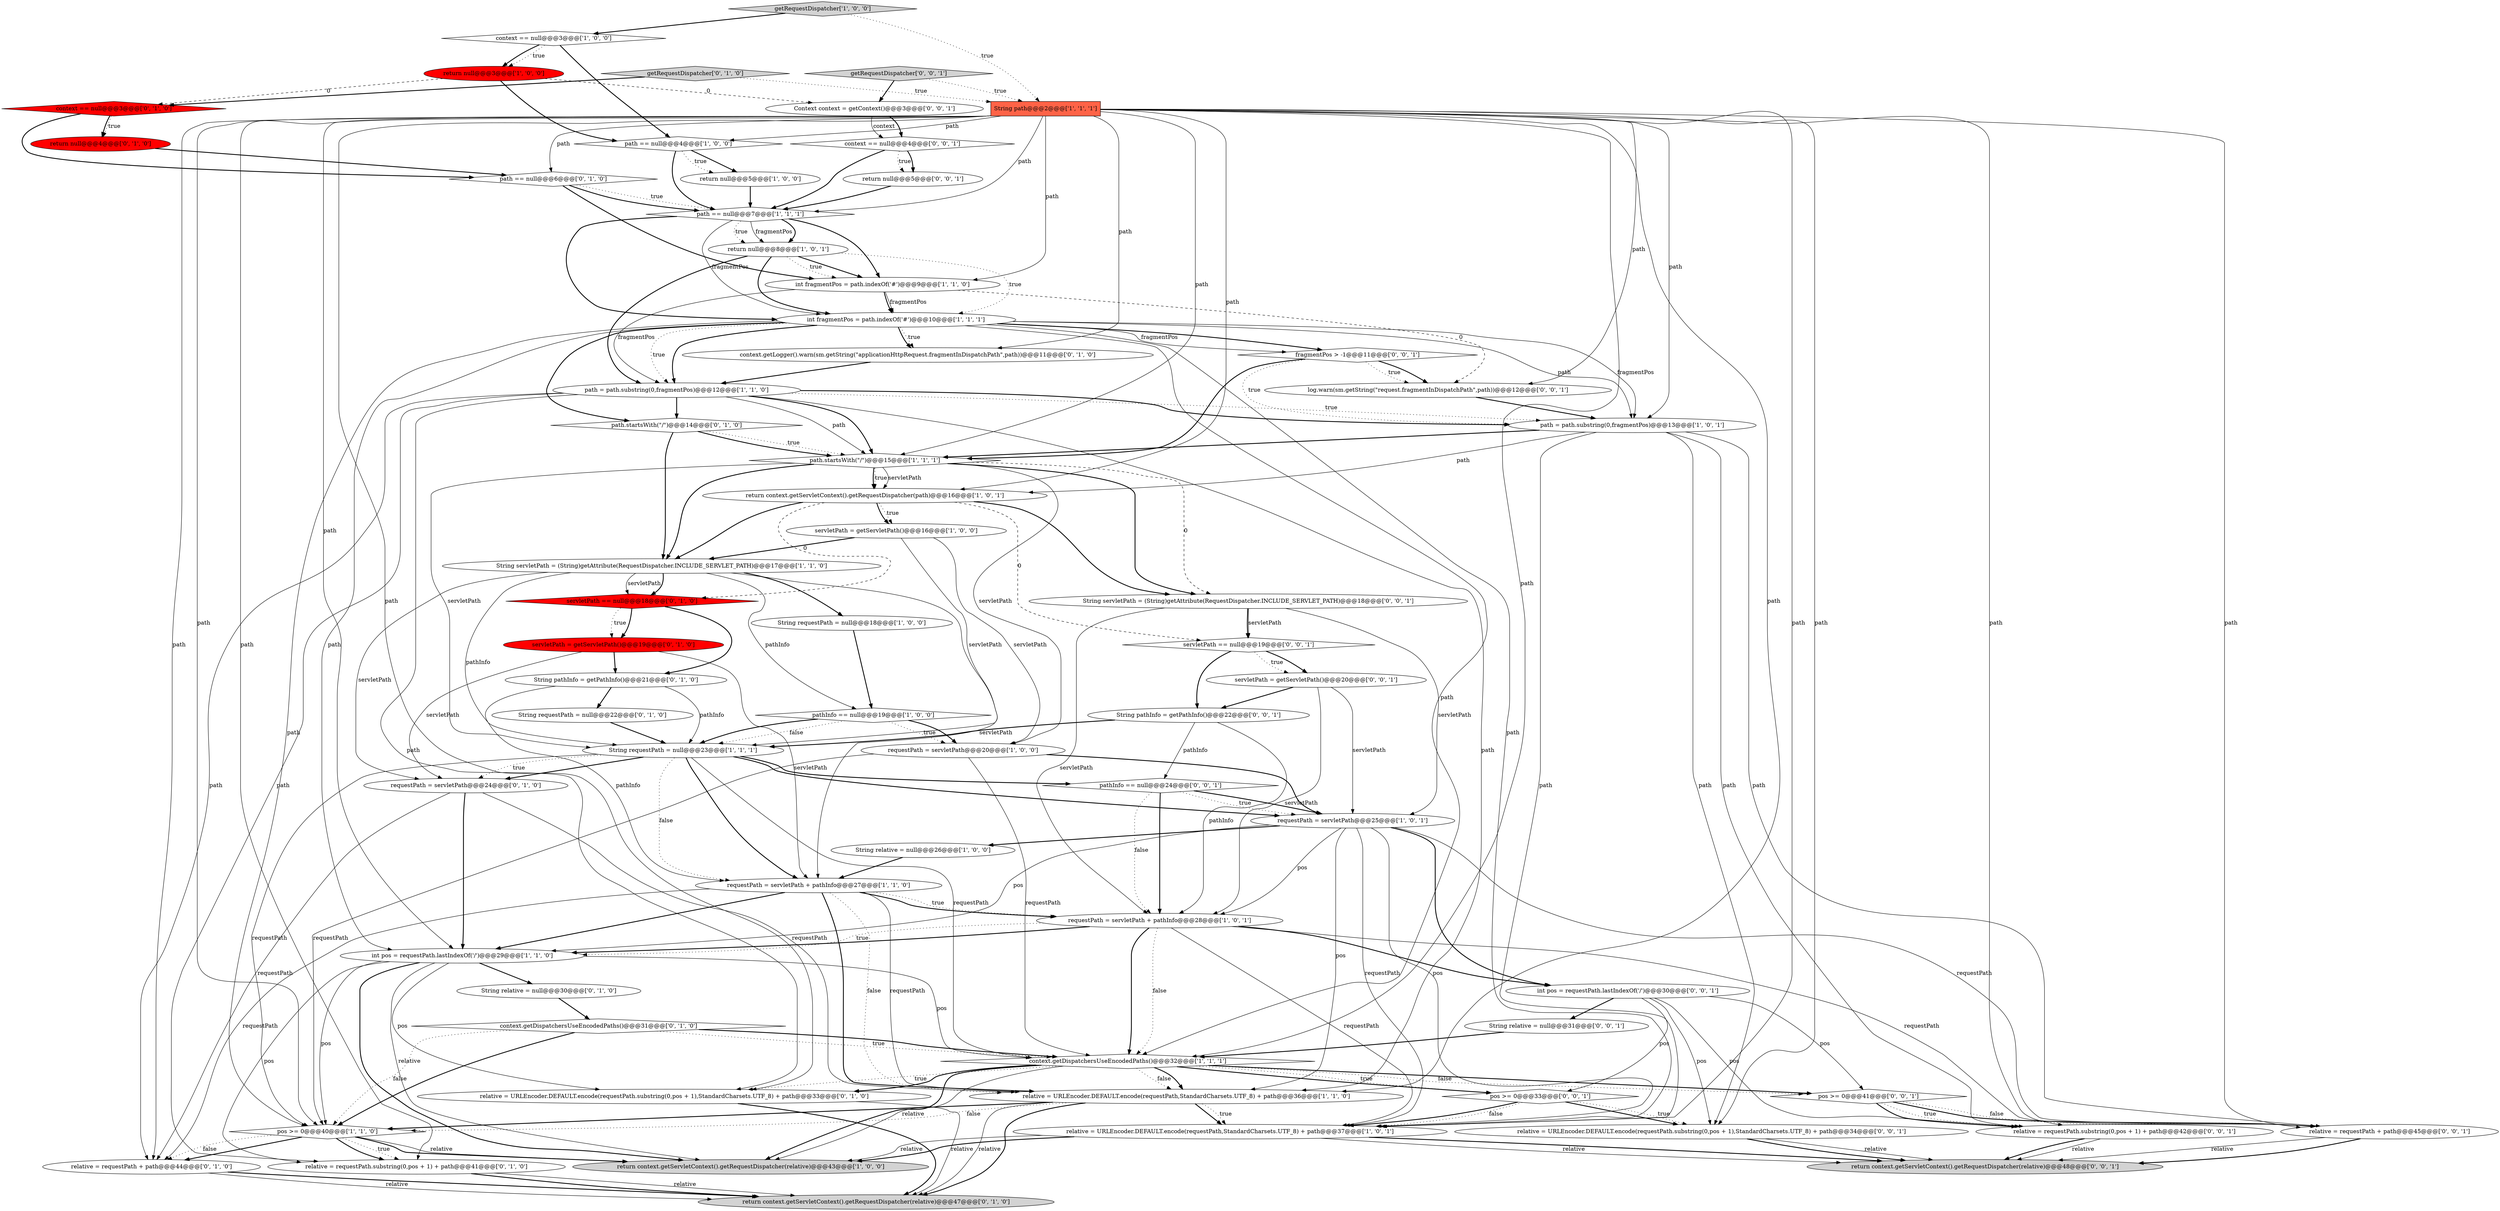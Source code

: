 digraph {
12 [style = filled, label = "context == null@@@3@@@['1', '0', '0']", fillcolor = white, shape = diamond image = "AAA0AAABBB1BBB"];
30 [style = filled, label = "path.startsWith(\"/\")@@@14@@@['0', '1', '0']", fillcolor = white, shape = diamond image = "AAA0AAABBB2BBB"];
39 [style = filled, label = "String requestPath = null@@@22@@@['0', '1', '0']", fillcolor = white, shape = ellipse image = "AAA0AAABBB2BBB"];
44 [style = filled, label = "requestPath = servletPath@@@24@@@['0', '1', '0']", fillcolor = white, shape = ellipse image = "AAA0AAABBB2BBB"];
15 [style = filled, label = "String servletPath = (String)getAttribute(RequestDispatcher.INCLUDE_SERVLET_PATH)@@@17@@@['1', '1', '0']", fillcolor = white, shape = ellipse image = "AAA0AAABBB1BBB"];
53 [style = filled, label = "context == null@@@4@@@['0', '0', '1']", fillcolor = white, shape = diamond image = "AAA0AAABBB3BBB"];
62 [style = filled, label = "pos >= 0@@@33@@@['0', '0', '1']", fillcolor = white, shape = diamond image = "AAA0AAABBB3BBB"];
6 [style = filled, label = "relative = URLEncoder.DEFAULT.encode(requestPath,StandardCharsets.UTF_8) + path@@@37@@@['1', '0', '1']", fillcolor = white, shape = ellipse image = "AAA0AAABBB1BBB"];
46 [style = filled, label = "context.getDispatchersUseEncodedPaths()@@@31@@@['0', '1', '0']", fillcolor = white, shape = diamond image = "AAA0AAABBB2BBB"];
22 [style = filled, label = "requestPath = servletPath@@@25@@@['1', '0', '1']", fillcolor = white, shape = ellipse image = "AAA0AAABBB1BBB"];
19 [style = filled, label = "pathInfo == null@@@19@@@['1', '0', '0']", fillcolor = white, shape = diamond image = "AAA0AAABBB1BBB"];
25 [style = filled, label = "relative = URLEncoder.DEFAULT.encode(requestPath,StandardCharsets.UTF_8) + path@@@36@@@['1', '1', '0']", fillcolor = white, shape = ellipse image = "AAA0AAABBB1BBB"];
5 [style = filled, label = "path.startsWith(\"/\")@@@15@@@['1', '1', '1']", fillcolor = white, shape = diamond image = "AAA0AAABBB1BBB"];
13 [style = filled, label = "return context.getServletContext().getRequestDispatcher(path)@@@16@@@['1', '0', '1']", fillcolor = white, shape = ellipse image = "AAA0AAABBB1BBB"];
23 [style = filled, label = "pos >= 0@@@40@@@['1', '1', '0']", fillcolor = white, shape = diamond image = "AAA0AAABBB1BBB"];
33 [style = filled, label = "path == null@@@6@@@['0', '1', '0']", fillcolor = white, shape = diamond image = "AAA0AAABBB2BBB"];
55 [style = filled, label = "pathInfo == null@@@24@@@['0', '0', '1']", fillcolor = white, shape = diamond image = "AAA0AAABBB3BBB"];
51 [style = filled, label = "Context context = getContext()@@@3@@@['0', '0', '1']", fillcolor = white, shape = ellipse image = "AAA0AAABBB3BBB"];
52 [style = filled, label = "String pathInfo = getPathInfo()@@@22@@@['0', '0', '1']", fillcolor = white, shape = ellipse image = "AAA0AAABBB3BBB"];
26 [style = filled, label = "return null@@@8@@@['1', '0', '1']", fillcolor = white, shape = ellipse image = "AAA0AAABBB1BBB"];
4 [style = filled, label = "return context.getServletContext().getRequestDispatcher(relative)@@@43@@@['1', '0', '0']", fillcolor = lightgray, shape = ellipse image = "AAA0AAABBB1BBB"];
41 [style = filled, label = "relative = requestPath + path@@@44@@@['0', '1', '0']", fillcolor = white, shape = ellipse image = "AAA0AAABBB2BBB"];
49 [style = filled, label = "log.warn(sm.getString(\"request.fragmentInDispatchPath\",path))@@@12@@@['0', '0', '1']", fillcolor = white, shape = ellipse image = "AAA0AAABBB3BBB"];
54 [style = filled, label = "relative = URLEncoder.DEFAULT.encode(requestPath.substring(0,pos + 1),StandardCharsets.UTF_8) + path@@@34@@@['0', '0', '1']", fillcolor = white, shape = ellipse image = "AAA0AAABBB3BBB"];
31 [style = filled, label = "context == null@@@3@@@['0', '1', '0']", fillcolor = red, shape = diamond image = "AAA1AAABBB2BBB"];
1 [style = filled, label = "getRequestDispatcher['1', '0', '0']", fillcolor = lightgray, shape = diamond image = "AAA0AAABBB1BBB"];
7 [style = filled, label = "path = path.substring(0,fragmentPos)@@@12@@@['1', '1', '0']", fillcolor = white, shape = ellipse image = "AAA0AAABBB1BBB"];
18 [style = filled, label = "String relative = null@@@26@@@['1', '0', '0']", fillcolor = white, shape = ellipse image = "AAA0AAABBB1BBB"];
32 [style = filled, label = "return context.getServletContext().getRequestDispatcher(relative)@@@47@@@['0', '1', '0']", fillcolor = lightgray, shape = ellipse image = "AAA0AAABBB2BBB"];
48 [style = filled, label = "relative = requestPath.substring(0,pos + 1) + path@@@42@@@['0', '0', '1']", fillcolor = white, shape = ellipse image = "AAA0AAABBB3BBB"];
35 [style = filled, label = "relative = URLEncoder.DEFAULT.encode(requestPath.substring(0,pos + 1),StandardCharsets.UTF_8) + path@@@33@@@['0', '1', '0']", fillcolor = white, shape = ellipse image = "AAA0AAABBB2BBB"];
38 [style = filled, label = "getRequestDispatcher['0', '1', '0']", fillcolor = lightgray, shape = diamond image = "AAA0AAABBB2BBB"];
43 [style = filled, label = "context.getLogger().warn(sm.getString(\"applicationHttpRequest.fragmentInDispatchPath\",path))@@@11@@@['0', '1', '0']", fillcolor = white, shape = ellipse image = "AAA0AAABBB2BBB"];
3 [style = filled, label = "int fragmentPos = path.indexOf('#')@@@10@@@['1', '1', '1']", fillcolor = white, shape = ellipse image = "AAA0AAABBB1BBB"];
29 [style = filled, label = "requestPath = servletPath@@@20@@@['1', '0', '0']", fillcolor = white, shape = ellipse image = "AAA0AAABBB1BBB"];
8 [style = filled, label = "String requestPath = null@@@18@@@['1', '0', '0']", fillcolor = white, shape = ellipse image = "AAA0AAABBB1BBB"];
11 [style = filled, label = "context.getDispatchersUseEncodedPaths()@@@32@@@['1', '1', '1']", fillcolor = white, shape = diamond image = "AAA0AAABBB1BBB"];
57 [style = filled, label = "servletPath = getServletPath()@@@20@@@['0', '0', '1']", fillcolor = white, shape = ellipse image = "AAA0AAABBB3BBB"];
63 [style = filled, label = "servletPath == null@@@19@@@['0', '0', '1']", fillcolor = white, shape = diamond image = "AAA0AAABBB3BBB"];
24 [style = filled, label = "int pos = requestPath.lastIndexOf('/')@@@29@@@['1', '1', '0']", fillcolor = white, shape = ellipse image = "AAA0AAABBB1BBB"];
36 [style = filled, label = "servletPath = getServletPath()@@@19@@@['0', '1', '0']", fillcolor = red, shape = ellipse image = "AAA1AAABBB2BBB"];
65 [style = filled, label = "getRequestDispatcher['0', '0', '1']", fillcolor = lightgray, shape = diamond image = "AAA0AAABBB3BBB"];
9 [style = filled, label = "path == null@@@7@@@['1', '1', '1']", fillcolor = white, shape = diamond image = "AAA0AAABBB1BBB"];
21 [style = filled, label = "requestPath = servletPath + pathInfo@@@28@@@['1', '0', '1']", fillcolor = white, shape = ellipse image = "AAA0AAABBB1BBB"];
42 [style = filled, label = "String pathInfo = getPathInfo()@@@21@@@['0', '1', '0']", fillcolor = white, shape = ellipse image = "AAA0AAABBB2BBB"];
14 [style = filled, label = "return null@@@3@@@['1', '0', '0']", fillcolor = red, shape = ellipse image = "AAA1AAABBB1BBB"];
64 [style = filled, label = "relative = requestPath + path@@@45@@@['0', '0', '1']", fillcolor = white, shape = ellipse image = "AAA0AAABBB3BBB"];
47 [style = filled, label = "fragmentPos > -1@@@11@@@['0', '0', '1']", fillcolor = white, shape = diamond image = "AAA0AAABBB3BBB"];
61 [style = filled, label = "pos >= 0@@@41@@@['0', '0', '1']", fillcolor = white, shape = diamond image = "AAA0AAABBB3BBB"];
34 [style = filled, label = "return null@@@4@@@['0', '1', '0']", fillcolor = red, shape = ellipse image = "AAA1AAABBB2BBB"];
50 [style = filled, label = "String servletPath = (String)getAttribute(RequestDispatcher.INCLUDE_SERVLET_PATH)@@@18@@@['0', '0', '1']", fillcolor = white, shape = ellipse image = "AAA0AAABBB3BBB"];
2 [style = filled, label = "servletPath = getServletPath()@@@16@@@['1', '0', '0']", fillcolor = white, shape = ellipse image = "AAA0AAABBB1BBB"];
40 [style = filled, label = "servletPath == null@@@18@@@['0', '1', '0']", fillcolor = red, shape = diamond image = "AAA1AAABBB2BBB"];
56 [style = filled, label = "int pos = requestPath.lastIndexOf('/')@@@30@@@['0', '0', '1']", fillcolor = white, shape = ellipse image = "AAA0AAABBB3BBB"];
20 [style = filled, label = "requestPath = servletPath + pathInfo@@@27@@@['1', '1', '0']", fillcolor = white, shape = ellipse image = "AAA0AAABBB1BBB"];
45 [style = filled, label = "String relative = null@@@30@@@['0', '1', '0']", fillcolor = white, shape = ellipse image = "AAA0AAABBB2BBB"];
28 [style = filled, label = "String requestPath = null@@@23@@@['1', '1', '1']", fillcolor = white, shape = ellipse image = "AAA0AAABBB1BBB"];
0 [style = filled, label = "path == null@@@4@@@['1', '0', '0']", fillcolor = white, shape = diamond image = "AAA0AAABBB1BBB"];
10 [style = filled, label = "path = path.substring(0,fragmentPos)@@@13@@@['1', '0', '1']", fillcolor = white, shape = ellipse image = "AAA0AAABBB1BBB"];
16 [style = filled, label = "return null@@@5@@@['1', '0', '0']", fillcolor = white, shape = ellipse image = "AAA0AAABBB1BBB"];
17 [style = filled, label = "int fragmentPos = path.indexOf('#')@@@9@@@['1', '1', '0']", fillcolor = white, shape = ellipse image = "AAA0AAABBB1BBB"];
59 [style = filled, label = "return null@@@5@@@['0', '0', '1']", fillcolor = white, shape = ellipse image = "AAA0AAABBB3BBB"];
60 [style = filled, label = "String relative = null@@@31@@@['0', '0', '1']", fillcolor = white, shape = ellipse image = "AAA0AAABBB3BBB"];
58 [style = filled, label = "return context.getServletContext().getRequestDispatcher(relative)@@@48@@@['0', '0', '1']", fillcolor = lightgray, shape = ellipse image = "AAA0AAABBB3BBB"];
37 [style = filled, label = "relative = requestPath.substring(0,pos + 1) + path@@@41@@@['0', '1', '0']", fillcolor = white, shape = ellipse image = "AAA0AAABBB2BBB"];
27 [style = filled, label = "String path@@@2@@@['1', '1', '1']", fillcolor = tomato, shape = box image = "AAA0AAABBB1BBB"];
30->5 [style = dotted, label="true"];
6->58 [style = solid, label="relative"];
7->30 [style = bold, label=""];
28->20 [style = bold, label=""];
62->54 [style = bold, label=""];
59->9 [style = bold, label=""];
5->15 [style = bold, label=""];
27->25 [style = solid, label="path"];
53->59 [style = dotted, label="true"];
23->41 [style = dotted, label="false"];
51->53 [style = bold, label=""];
21->24 [style = bold, label=""];
22->21 [style = solid, label="pos"];
15->44 [style = solid, label="servletPath"];
38->31 [style = bold, label=""];
40->36 [style = dotted, label="true"];
25->6 [style = bold, label=""];
23->4 [style = solid, label="relative"];
27->23 [style = solid, label="path"];
51->53 [style = solid, label="context"];
17->3 [style = solid, label="fragmentPos"];
44->25 [style = solid, label="requestPath"];
61->64 [style = bold, label=""];
50->22 [style = solid, label="servletPath"];
52->21 [style = solid, label="pathInfo"];
25->32 [style = solid, label="relative"];
9->26 [style = bold, label=""];
47->49 [style = bold, label=""];
52->28 [style = bold, label=""];
65->51 [style = bold, label=""];
27->6 [style = solid, label="path"];
5->13 [style = dotted, label="true"];
62->6 [style = bold, label=""];
44->41 [style = solid, label="requestPath"];
21->56 [style = bold, label=""];
21->24 [style = dotted, label="true"];
17->7 [style = solid, label="fragmentPos"];
49->10 [style = bold, label=""];
10->54 [style = solid, label="path"];
3->10 [style = solid, label="path"];
7->37 [style = solid, label="path"];
2->15 [style = bold, label=""];
54->58 [style = solid, label="relative"];
31->34 [style = dotted, label="true"];
24->4 [style = solid, label="relative"];
1->12 [style = bold, label=""];
37->32 [style = bold, label=""];
56->54 [style = solid, label="pos"];
42->28 [style = solid, label="pathInfo"];
19->28 [style = bold, label=""];
36->44 [style = solid, label="servletPath"];
3->30 [style = bold, label=""];
50->63 [style = bold, label=""];
41->32 [style = solid, label="relative"];
16->9 [style = bold, label=""];
11->25 [style = dotted, label="false"];
42->20 [style = solid, label="pathInfo"];
1->27 [style = dotted, label="true"];
11->25 [style = bold, label=""];
28->55 [style = bold, label=""];
7->5 [style = solid, label="path"];
7->25 [style = solid, label="path"];
3->7 [style = dotted, label="true"];
9->26 [style = dotted, label="true"];
41->32 [style = bold, label=""];
7->10 [style = dotted, label="true"];
26->7 [style = bold, label=""];
26->17 [style = bold, label=""];
57->22 [style = solid, label="servletPath"];
50->21 [style = solid, label="servletPath"];
50->63 [style = solid, label="servletPath"];
34->33 [style = bold, label=""];
3->24 [style = solid, label="path"];
9->17 [style = bold, label=""];
11->35 [style = dotted, label="true"];
13->40 [style = dashed, label="0"];
27->64 [style = solid, label="path"];
20->25 [style = bold, label=""];
26->3 [style = dotted, label="true"];
46->23 [style = dotted, label="false"];
61->48 [style = dotted, label="true"];
54->58 [style = bold, label=""];
48->58 [style = solid, label="relative"];
3->11 [style = solid, label="path"];
47->49 [style = dotted, label="true"];
61->48 [style = bold, label=""];
55->22 [style = dotted, label="true"];
18->20 [style = bold, label=""];
6->4 [style = bold, label=""];
7->5 [style = bold, label=""];
22->18 [style = bold, label=""];
29->23 [style = solid, label="requestPath"];
55->21 [style = dotted, label="false"];
23->37 [style = bold, label=""];
19->29 [style = dotted, label="true"];
28->44 [style = dotted, label="true"];
3->7 [style = bold, label=""];
21->11 [style = bold, label=""];
20->25 [style = dotted, label="false"];
31->33 [style = bold, label=""];
12->14 [style = bold, label=""];
25->6 [style = dotted, label="true"];
7->41 [style = solid, label="path"];
28->20 [style = dotted, label="false"];
27->9 [style = solid, label="path"];
13->15 [style = bold, label=""];
45->46 [style = bold, label=""];
11->61 [style = bold, label=""];
27->24 [style = solid, label="path"];
11->62 [style = bold, label=""];
56->62 [style = solid, label="pos"];
62->6 [style = dotted, label="false"];
3->10 [style = solid, label="fragmentPos"];
22->25 [style = solid, label="pos"];
3->6 [style = solid, label="path"];
27->49 [style = solid, label="path"];
15->40 [style = solid, label="servletPath"];
30->15 [style = bold, label=""];
36->42 [style = bold, label=""];
14->31 [style = dashed, label="0"];
15->20 [style = solid, label="servletPath"];
27->41 [style = solid, label="path"];
10->48 [style = solid, label="path"];
0->16 [style = bold, label=""];
48->58 [style = bold, label=""];
22->6 [style = solid, label="requestPath"];
9->26 [style = solid, label="fragmentPos"];
57->21 [style = solid, label="servletPath"];
28->23 [style = solid, label="requestPath"];
22->24 [style = solid, label="pos"];
37->32 [style = solid, label="relative"];
56->61 [style = solid, label="pos"];
38->27 [style = dotted, label="true"];
19->29 [style = bold, label=""];
26->3 [style = bold, label=""];
27->48 [style = solid, label="path"];
56->60 [style = bold, label=""];
5->13 [style = solid, label="servletPath"];
2->29 [style = solid, label="servletPath"];
27->33 [style = solid, label="path"];
11->4 [style = bold, label=""];
20->25 [style = solid, label="requestPath"];
42->39 [style = bold, label=""];
24->11 [style = solid, label="pos"];
63->57 [style = bold, label=""];
35->32 [style = bold, label=""];
3->47 [style = bold, label=""];
29->11 [style = solid, label="requestPath"];
6->4 [style = solid, label="relative"];
33->9 [style = dotted, label="true"];
3->43 [style = dotted, label="true"];
23->41 [style = bold, label=""];
10->13 [style = solid, label="path"];
27->54 [style = solid, label="path"];
24->45 [style = bold, label=""];
31->34 [style = bold, label=""];
13->50 [style = bold, label=""];
43->7 [style = bold, label=""];
13->2 [style = dotted, label="true"];
11->61 [style = dotted, label="false"];
27->43 [style = solid, label="path"];
21->11 [style = dotted, label="false"];
10->5 [style = bold, label=""];
65->27 [style = dotted, label="true"];
24->35 [style = solid, label="pos"];
47->10 [style = dotted, label="true"];
30->5 [style = bold, label=""];
40->36 [style = bold, label=""];
26->17 [style = dotted, label="true"];
5->13 [style = bold, label=""];
63->52 [style = bold, label=""];
47->5 [style = bold, label=""];
36->20 [style = solid, label="servletPath"];
17->3 [style = bold, label=""];
9->3 [style = bold, label=""];
61->64 [style = dotted, label="false"];
15->40 [style = bold, label=""];
13->63 [style = dashed, label="0"];
0->16 [style = dotted, label="true"];
46->11 [style = dotted, label="true"];
44->24 [style = bold, label=""];
53->9 [style = bold, label=""];
64->58 [style = bold, label=""];
46->23 [style = bold, label=""];
15->8 [style = bold, label=""];
28->22 [style = bold, label=""];
33->17 [style = bold, label=""];
13->2 [style = bold, label=""];
21->64 [style = solid, label="requestPath"];
5->50 [style = dashed, label="0"];
5->29 [style = solid, label="servletPath"];
35->32 [style = solid, label="relative"];
0->9 [style = bold, label=""];
11->4 [style = solid, label="relative"];
3->47 [style = solid, label="fragmentPos"];
55->21 [style = bold, label=""];
22->56 [style = bold, label=""];
20->41 [style = solid, label="requestPath"];
27->0 [style = solid, label="path"];
7->10 [style = bold, label=""];
21->6 [style = solid, label="requestPath"];
25->23 [style = bold, label=""];
8->19 [style = bold, label=""];
24->37 [style = solid, label="pos"];
28->11 [style = solid, label="requestPath"];
27->37 [style = solid, label="path"];
52->55 [style = solid, label="pathInfo"];
19->28 [style = dotted, label="false"];
25->32 [style = bold, label=""];
23->4 [style = bold, label=""];
14->51 [style = dashed, label="0"];
5->28 [style = solid, label="servletPath"];
20->21 [style = dotted, label="true"];
56->48 [style = solid, label="pos"];
17->49 [style = dashed, label="0"];
33->9 [style = bold, label=""];
12->0 [style = bold, label=""];
27->13 [style = solid, label="path"];
39->28 [style = bold, label=""];
11->35 [style = bold, label=""];
15->28 [style = solid, label="pathInfo"];
24->23 [style = solid, label="pos"];
46->11 [style = bold, label=""];
55->22 [style = bold, label=""];
20->21 [style = bold, label=""];
57->52 [style = bold, label=""];
23->37 [style = dotted, label="true"];
27->35 [style = solid, label="path"];
3->23 [style = solid, label="path"];
12->14 [style = dotted, label="true"];
10->6 [style = solid, label="path"];
24->4 [style = bold, label=""];
9->3 [style = solid, label="fragmentPos"];
22->6 [style = solid, label="pos"];
11->62 [style = dotted, label="true"];
53->59 [style = bold, label=""];
14->0 [style = bold, label=""];
27->17 [style = solid, label="path"];
7->35 [style = solid, label="path"];
64->58 [style = solid, label="relative"];
10->64 [style = solid, label="path"];
62->54 [style = dotted, label="true"];
28->44 [style = bold, label=""];
60->11 [style = bold, label=""];
27->11 [style = solid, label="path"];
2->28 [style = solid, label="servletPath"];
3->43 [style = bold, label=""];
63->57 [style = dotted, label="true"];
27->10 [style = solid, label="path"];
15->19 [style = solid, label="pathInfo"];
25->23 [style = dotted, label="false"];
29->22 [style = bold, label=""];
20->24 [style = bold, label=""];
5->50 [style = bold, label=""];
6->58 [style = bold, label=""];
22->64 [style = solid, label="requestPath"];
40->42 [style = bold, label=""];
27->5 [style = solid, label="path"];
}
